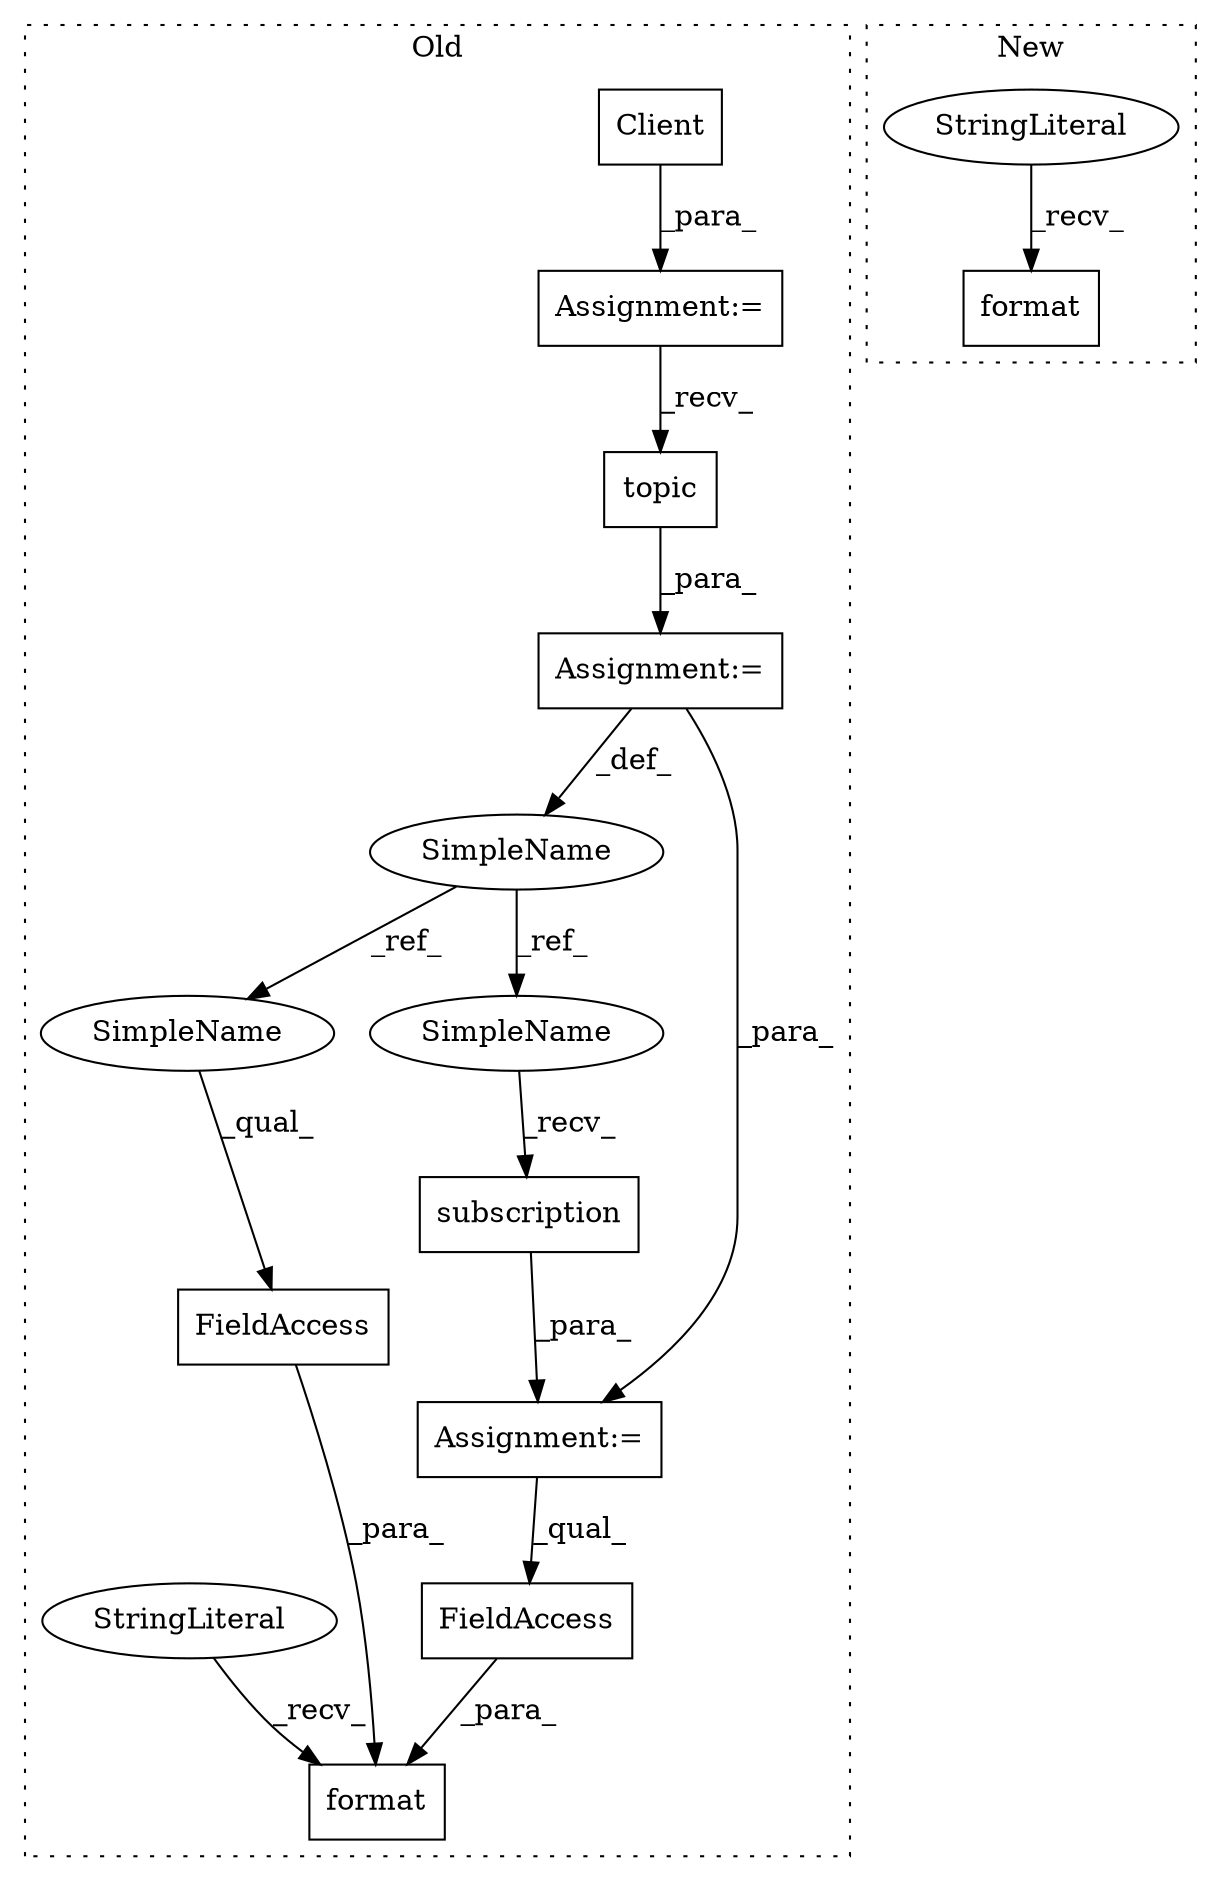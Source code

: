 digraph G {
subgraph cluster0 {
1 [label="Client" a="32" s="2199" l="8" shape="box"];
3 [label="FieldAccess" a="22" s="2660" l="10" shape="box"];
4 [label="FieldAccess" a="22" s="2671" l="17" shape="box"];
5 [label="subscription" a="32" s="2275,2305" l="13,1" shape="box"];
6 [label="format" a="32" s="2653,2688" l="7,1" shape="box"];
7 [label="SimpleName" a="42" s="2213" l="5" shape="ellipse"];
8 [label="StringLiteral" a="45" s="2603" l="49" shape="ellipse"];
10 [label="topic" a="32" s="2233,2249" l="6,1" shape="box"];
11 [label="Assignment:=" a="7" s="2218" l="1" shape="box"];
12 [label="Assignment:=" a="7" s="2191" l="1" shape="box"];
13 [label="Assignment:=" a="7" s="2268" l="1" shape="box"];
14 [label="SimpleName" a="42" s="2660" l="5" shape="ellipse"];
15 [label="SimpleName" a="42" s="2269" l="5" shape="ellipse"];
label = "Old";
style="dotted";
}
subgraph cluster1 {
2 [label="format" a="32" s="2321,2352" l="7,1" shape="box"];
9 [label="StringLiteral" a="45" s="2280" l="40" shape="ellipse"];
label = "New";
style="dotted";
}
1 -> 12 [label="_para_"];
3 -> 6 [label="_para_"];
4 -> 6 [label="_para_"];
5 -> 13 [label="_para_"];
7 -> 15 [label="_ref_"];
7 -> 14 [label="_ref_"];
8 -> 6 [label="_recv_"];
9 -> 2 [label="_recv_"];
10 -> 11 [label="_para_"];
11 -> 13 [label="_para_"];
11 -> 7 [label="_def_"];
12 -> 10 [label="_recv_"];
13 -> 4 [label="_qual_"];
14 -> 3 [label="_qual_"];
15 -> 5 [label="_recv_"];
}